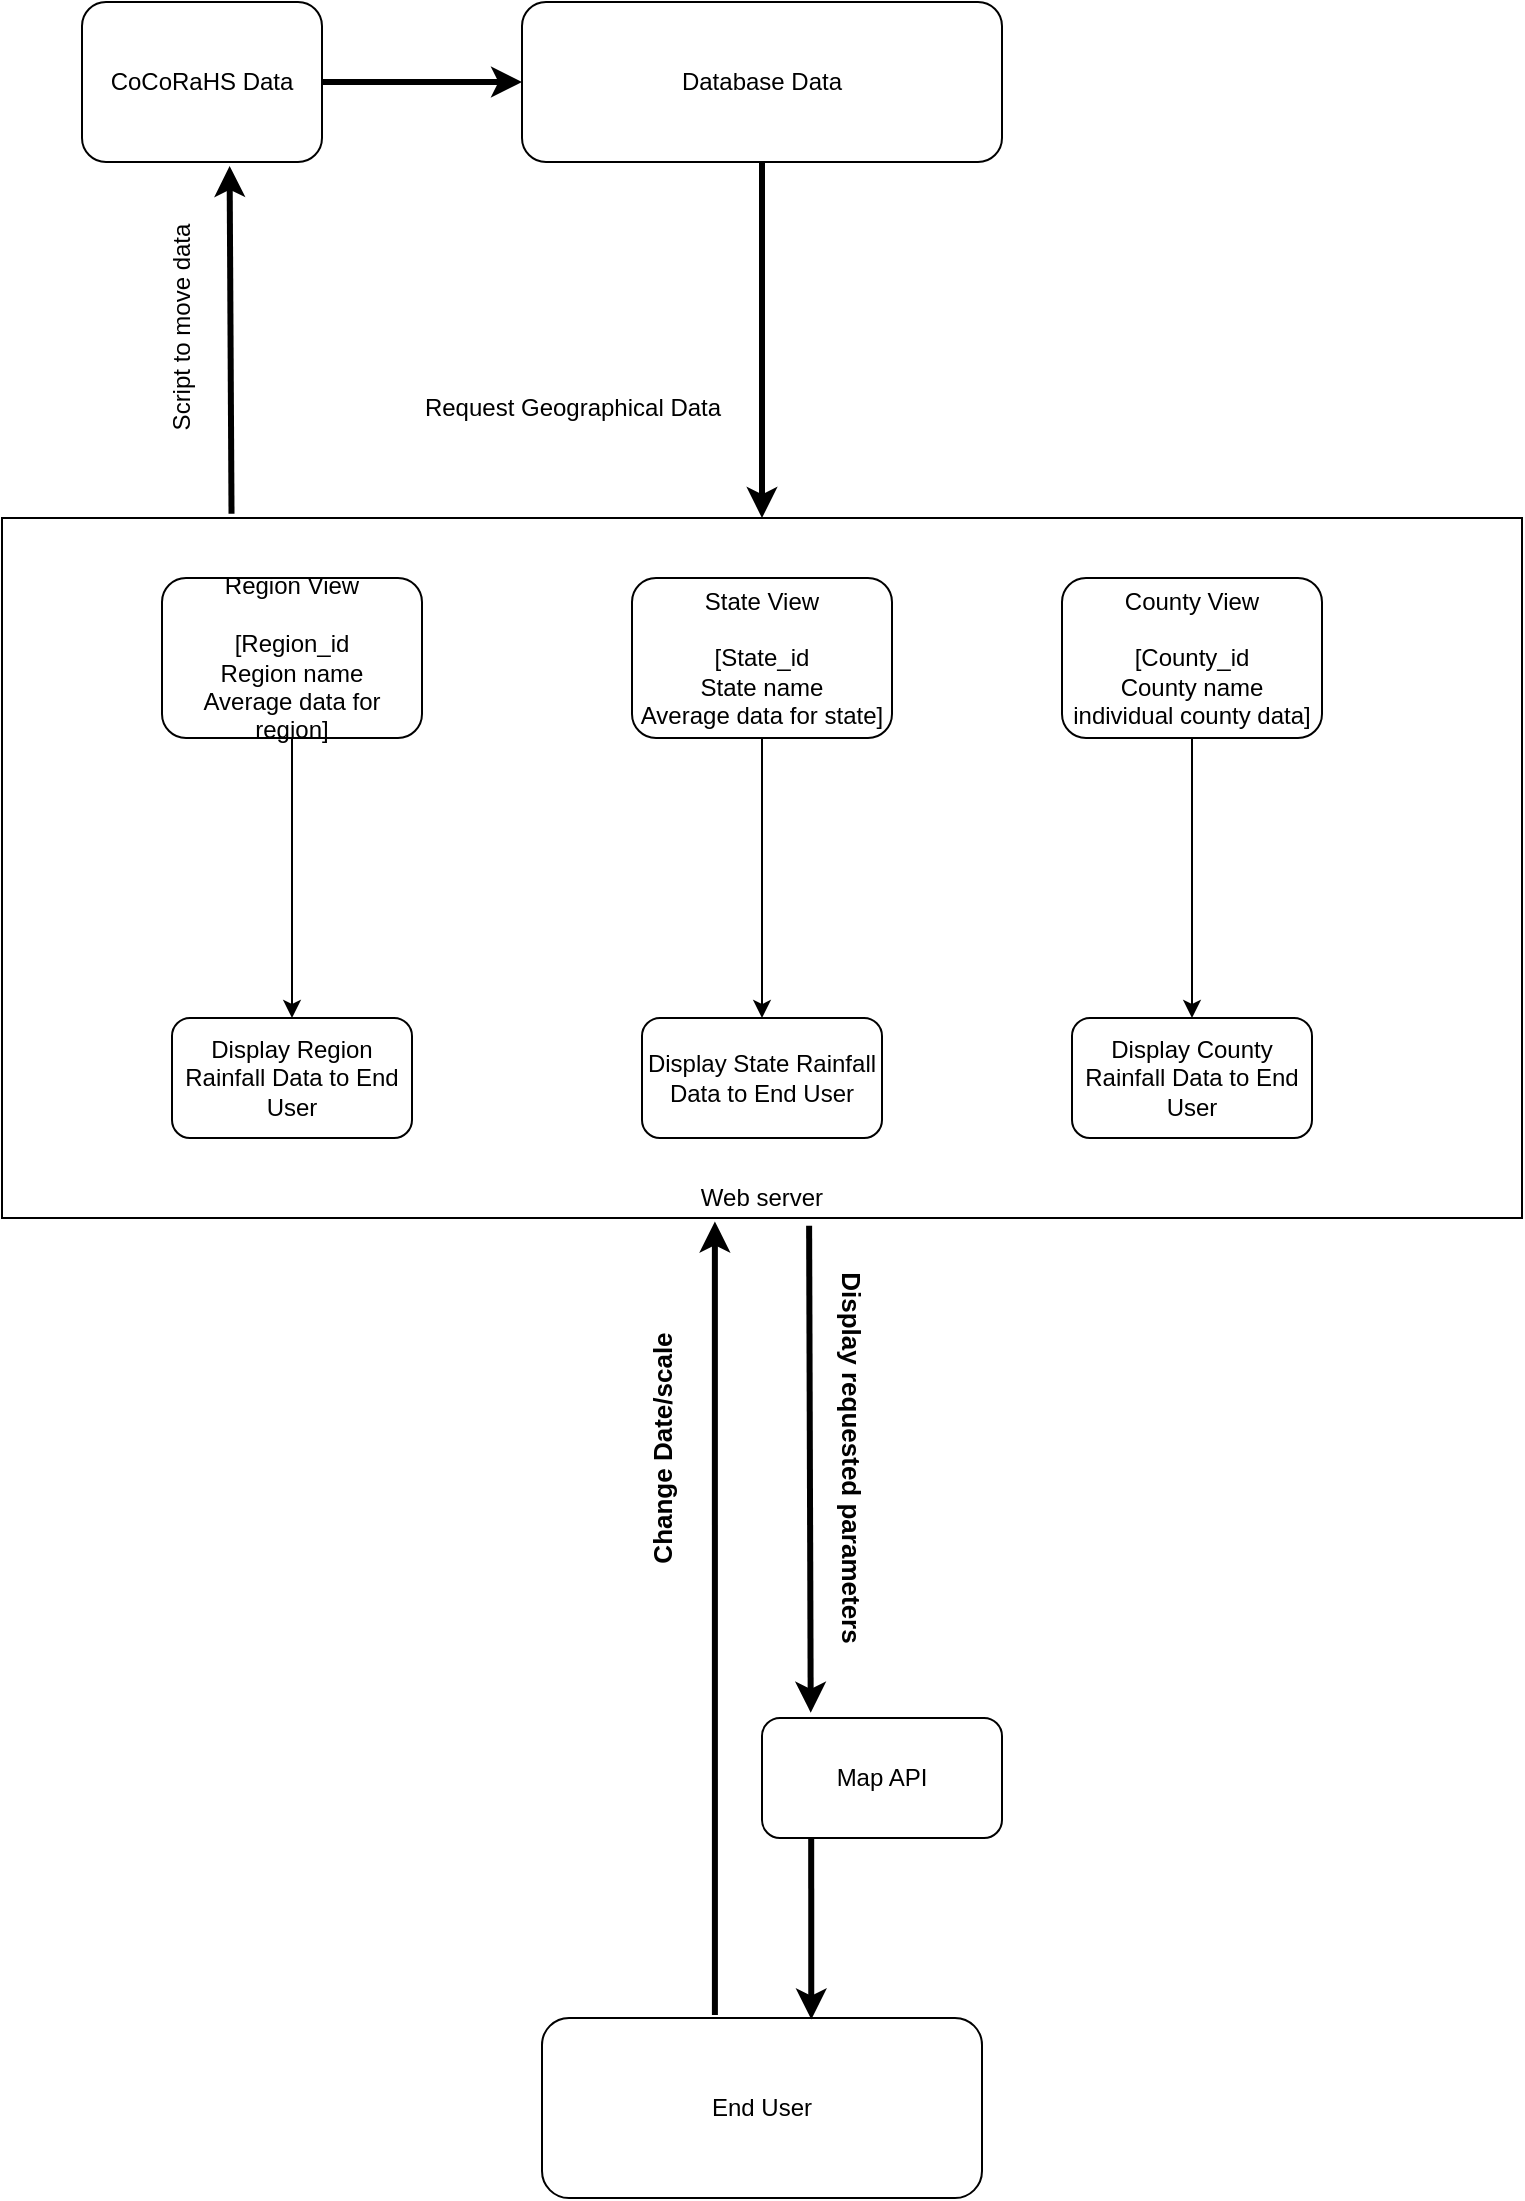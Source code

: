 <mxfile version="24.7.17">
  <diagram name="Page-1" id="Eka1PPKyu_ZjgxXCbcUU">
    <mxGraphModel dx="2044" dy="2239" grid="1" gridSize="10" guides="1" tooltips="1" connect="1" arrows="1" fold="1" page="1" pageScale="1" pageWidth="850" pageHeight="1100" math="0" shadow="0">
      <root>
        <mxCell id="0" />
        <mxCell id="1" parent="0" />
        <mxCell id="fEmxXx-BURREVS9Ziwy8-1" value="Database Data" style="rounded=1;whiteSpace=wrap;html=1;" parent="1" vertex="1">
          <mxGeometry x="140" y="-48" width="240" height="80" as="geometry" />
        </mxCell>
        <mxCell id="5nEWgK4oSF62hY6LsSJZ-9" value="" style="edgeStyle=orthogonalEdgeStyle;rounded=0;orthogonalLoop=1;jettySize=auto;html=1;strokeWidth=3;" edge="1" parent="1" source="fEmxXx-BURREVS9Ziwy8-2" target="fEmxXx-BURREVS9Ziwy8-1">
          <mxGeometry relative="1" as="geometry" />
        </mxCell>
        <mxCell id="fEmxXx-BURREVS9Ziwy8-2" value="CoCoRaHS Data" style="rounded=1;whiteSpace=wrap;html=1;" parent="1" vertex="1">
          <mxGeometry x="-80" y="-48" width="120" height="80" as="geometry" />
        </mxCell>
        <mxCell id="fEmxXx-BURREVS9Ziwy8-8" value="Script to move data" style="text;html=1;align=center;verticalAlign=middle;resizable=0;points=[];autosize=1;strokeColor=none;fillColor=none;rotation=-90;" parent="1" vertex="1">
          <mxGeometry x="-90" y="100" width="120" height="30" as="geometry" />
        </mxCell>
        <mxCell id="fEmxXx-BURREVS9Ziwy8-10" value="Request Geographical Data" style="text;html=1;align=center;verticalAlign=middle;resizable=0;points=[];autosize=1;strokeColor=none;fillColor=none;rotation=0;" parent="1" vertex="1">
          <mxGeometry x="80" y="140" width="170" height="30" as="geometry" />
        </mxCell>
        <mxCell id="fEmxXx-BURREVS9Ziwy8-24" value="" style="rounded=0;whiteSpace=wrap;html=1;" parent="1" vertex="1">
          <mxGeometry x="-120" y="210" width="760" height="350" as="geometry" />
        </mxCell>
        <mxCell id="fEmxXx-BURREVS9Ziwy8-26" value="Region View&lt;div&gt;&lt;br&gt;&lt;/div&gt;&lt;div&gt;[Region_id&lt;/div&gt;&lt;div&gt;Region name&lt;/div&gt;&lt;div&gt;&lt;span style=&quot;background-color: initial;&quot;&gt;Average data for region]&lt;/span&gt;&lt;/div&gt;" style="rounded=1;whiteSpace=wrap;html=1;" parent="1" vertex="1">
          <mxGeometry x="-40" y="240" width="130" height="80" as="geometry" />
        </mxCell>
        <mxCell id="fEmxXx-BURREVS9Ziwy8-27" value="State View&lt;div&gt;&lt;br&gt;&lt;/div&gt;&lt;div&gt;[State_id&lt;/div&gt;&lt;div&gt;State name&lt;/div&gt;&lt;div&gt;Average data for state]&lt;/div&gt;" style="rounded=1;whiteSpace=wrap;html=1;" parent="1" vertex="1">
          <mxGeometry x="195" y="240" width="130" height="80" as="geometry" />
        </mxCell>
        <mxCell id="fEmxXx-BURREVS9Ziwy8-28" value="County View&lt;div&gt;&lt;br&gt;&lt;/div&gt;&lt;div&gt;[County_id&lt;/div&gt;&lt;div&gt;County name&lt;/div&gt;&lt;div&gt;individual county data]&lt;/div&gt;" style="rounded=1;whiteSpace=wrap;html=1;" parent="1" vertex="1">
          <mxGeometry x="410" y="240" width="130" height="80" as="geometry" />
        </mxCell>
        <mxCell id="fEmxXx-BURREVS9Ziwy8-29" value="Display Region Rainfall Data to End User" style="rounded=1;whiteSpace=wrap;html=1;" parent="1" vertex="1">
          <mxGeometry x="-35" y="460" width="120" height="60" as="geometry" />
        </mxCell>
        <mxCell id="fEmxXx-BURREVS9Ziwy8-30" value="" style="edgeStyle=none;orthogonalLoop=1;jettySize=auto;html=1;rounded=0;exitX=0.5;exitY=1;exitDx=0;exitDy=0;entryX=0.5;entryY=0;entryDx=0;entryDy=0;" parent="1" source="fEmxXx-BURREVS9Ziwy8-26" target="fEmxXx-BURREVS9Ziwy8-29" edge="1">
          <mxGeometry width="100" relative="1" as="geometry">
            <mxPoint x="-10" y="360" as="sourcePoint" />
            <mxPoint x="30" y="430" as="targetPoint" />
            <Array as="points" />
          </mxGeometry>
        </mxCell>
        <mxCell id="fEmxXx-BURREVS9Ziwy8-31" value="" style="edgeStyle=none;orthogonalLoop=1;jettySize=auto;html=1;rounded=0;exitX=0.5;exitY=1;exitDx=0;exitDy=0;entryX=0.5;entryY=0;entryDx=0;entryDy=0;" parent="1" source="fEmxXx-BURREVS9Ziwy8-27" target="fEmxXx-BURREVS9Ziwy8-33" edge="1">
          <mxGeometry width="100" relative="1" as="geometry">
            <mxPoint x="210" y="370" as="sourcePoint" />
            <mxPoint x="260" y="440" as="targetPoint" />
            <Array as="points" />
          </mxGeometry>
        </mxCell>
        <mxCell id="fEmxXx-BURREVS9Ziwy8-32" value="" style="edgeStyle=none;orthogonalLoop=1;jettySize=auto;html=1;rounded=0;exitX=0.5;exitY=1;exitDx=0;exitDy=0;exitPerimeter=0;entryX=0.5;entryY=0;entryDx=0;entryDy=0;" parent="1" source="fEmxXx-BURREVS9Ziwy8-28" target="fEmxXx-BURREVS9Ziwy8-34" edge="1">
          <mxGeometry width="100" relative="1" as="geometry">
            <mxPoint x="370" y="430" as="sourcePoint" />
            <mxPoint x="475" y="440" as="targetPoint" />
            <Array as="points" />
          </mxGeometry>
        </mxCell>
        <mxCell id="fEmxXx-BURREVS9Ziwy8-33" value="Display State Rainfall Data to End User" style="rounded=1;whiteSpace=wrap;html=1;" parent="1" vertex="1">
          <mxGeometry x="200" y="460" width="120" height="60" as="geometry" />
        </mxCell>
        <mxCell id="fEmxXx-BURREVS9Ziwy8-34" value="Display County Rainfall Data to End User" style="rounded=1;whiteSpace=wrap;html=1;" parent="1" vertex="1">
          <mxGeometry x="415" y="460" width="120" height="60" as="geometry" />
        </mxCell>
        <mxCell id="fEmxXx-BURREVS9Ziwy8-37" value="" style="edgeStyle=none;orthogonalLoop=1;jettySize=auto;html=1;rounded=0;exitX=0.5;exitY=1;exitDx=0;exitDy=0;strokeWidth=3;entryX=0.5;entryY=0;entryDx=0;entryDy=0;" parent="1" source="fEmxXx-BURREVS9Ziwy8-1" edge="1" target="fEmxXx-BURREVS9Ziwy8-24">
          <mxGeometry width="100" relative="1" as="geometry">
            <mxPoint x="250" y="120" as="sourcePoint" />
            <mxPoint x="260" y="200" as="targetPoint" />
            <Array as="points" />
          </mxGeometry>
        </mxCell>
        <mxCell id="5nEWgK4oSF62hY6LsSJZ-1" value="End User" style="rounded=1;whiteSpace=wrap;html=1;" vertex="1" parent="1">
          <mxGeometry x="150" y="960" width="220" height="90" as="geometry" />
        </mxCell>
        <mxCell id="5nEWgK4oSF62hY6LsSJZ-4" value="" style="endArrow=classic;html=1;rounded=0;exitX=0.393;exitY=-0.017;exitDx=0;exitDy=0;exitPerimeter=0;entryX=0.469;entryY=1.005;entryDx=0;entryDy=0;entryPerimeter=0;strokeWidth=3;" edge="1" parent="1" source="5nEWgK4oSF62hY6LsSJZ-1" target="fEmxXx-BURREVS9Ziwy8-24">
          <mxGeometry width="50" height="50" relative="1" as="geometry">
            <mxPoint x="240" y="530" as="sourcePoint" />
            <mxPoint x="290" y="480" as="targetPoint" />
          </mxGeometry>
        </mxCell>
        <mxCell id="5nEWgK4oSF62hY6LsSJZ-5" value="" style="endArrow=classic;html=1;rounded=0;exitX=0.531;exitY=1.011;exitDx=0;exitDy=0;exitPerimeter=0;strokeWidth=3;entryX=0.203;entryY=-0.044;entryDx=0;entryDy=0;entryPerimeter=0;" edge="1" parent="1" source="fEmxXx-BURREVS9Ziwy8-24" target="5nEWgK4oSF62hY6LsSJZ-11">
          <mxGeometry width="50" height="50" relative="1" as="geometry">
            <mxPoint x="240" y="530" as="sourcePoint" />
            <mxPoint x="284" y="800" as="targetPoint" />
          </mxGeometry>
        </mxCell>
        <mxCell id="5nEWgK4oSF62hY6LsSJZ-6" value="Change Date/scale" style="text;html=1;align=center;verticalAlign=middle;whiteSpace=wrap;rounded=0;rotation=-90;fontStyle=1;fontSize=13;" vertex="1" parent="1">
          <mxGeometry x="120" y="660" width="180" height="30" as="geometry" />
        </mxCell>
        <mxCell id="5nEWgK4oSF62hY6LsSJZ-7" value="&lt;b&gt;&lt;font style=&quot;font-size: 13px;&quot;&gt;Display requested parameters&lt;/font&gt;&lt;/b&gt;" style="text;html=1;align=center;verticalAlign=middle;whiteSpace=wrap;rounded=0;rotation=90;" vertex="1" parent="1">
          <mxGeometry x="195" y="660" width="220" height="40" as="geometry" />
        </mxCell>
        <mxCell id="5nEWgK4oSF62hY6LsSJZ-8" value="Web server" style="text;html=1;align=center;verticalAlign=middle;whiteSpace=wrap;rounded=0;" vertex="1" parent="1">
          <mxGeometry x="220" y="535" width="80" height="30" as="geometry" />
        </mxCell>
        <mxCell id="5nEWgK4oSF62hY6LsSJZ-11" value="Map API" style="rounded=1;whiteSpace=wrap;html=1;" vertex="1" parent="1">
          <mxGeometry x="260" y="810" width="120" height="60" as="geometry" />
        </mxCell>
        <mxCell id="5nEWgK4oSF62hY6LsSJZ-13" value="" style="endArrow=classic;html=1;rounded=0;exitX=0.205;exitY=0.991;exitDx=0;exitDy=0;entryX=0.612;entryY=0.008;entryDx=0;entryDy=0;entryPerimeter=0;exitPerimeter=0;strokeWidth=3;" edge="1" parent="1" source="5nEWgK4oSF62hY6LsSJZ-11" target="5nEWgK4oSF62hY6LsSJZ-1">
          <mxGeometry width="50" height="50" relative="1" as="geometry">
            <mxPoint x="240" y="810" as="sourcePoint" />
            <mxPoint x="290" y="760" as="targetPoint" />
          </mxGeometry>
        </mxCell>
        <mxCell id="5nEWgK4oSF62hY6LsSJZ-14" value="" style="endArrow=classic;html=1;rounded=0;exitX=0.151;exitY=-0.006;exitDx=0;exitDy=0;exitPerimeter=0;entryX=0.615;entryY=1.025;entryDx=0;entryDy=0;entryPerimeter=0;strokeWidth=3;" edge="1" parent="1" source="fEmxXx-BURREVS9Ziwy8-24" target="fEmxXx-BURREVS9Ziwy8-2">
          <mxGeometry width="50" height="50" relative="1" as="geometry">
            <mxPoint x="170" y="410" as="sourcePoint" />
            <mxPoint x="220" y="360" as="targetPoint" />
          </mxGeometry>
        </mxCell>
      </root>
    </mxGraphModel>
  </diagram>
</mxfile>
